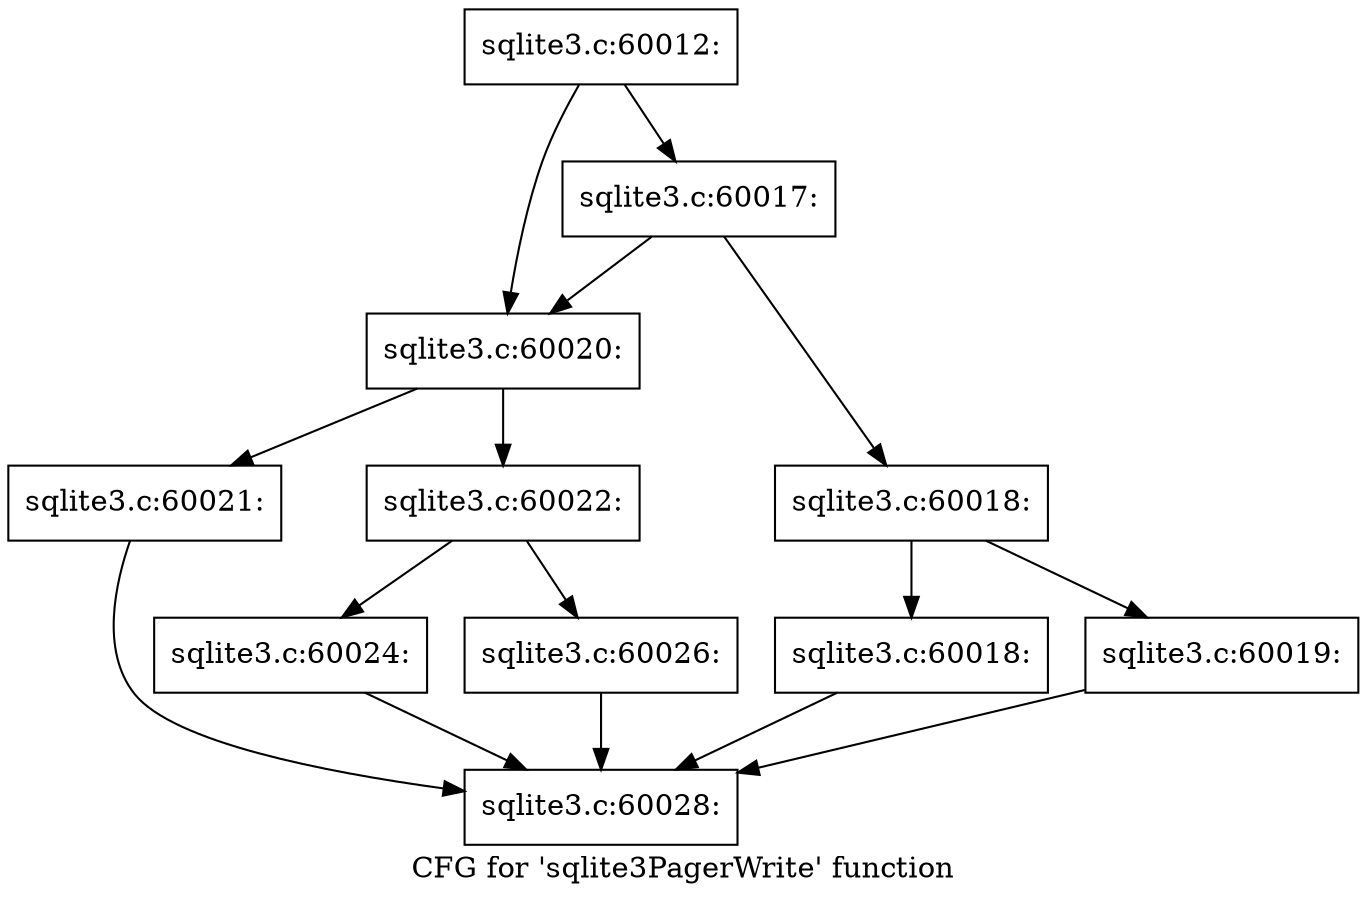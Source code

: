 digraph "CFG for 'sqlite3PagerWrite' function" {
	label="CFG for 'sqlite3PagerWrite' function";

	Node0x55c0f721e030 [shape=record,label="{sqlite3.c:60012:}"];
	Node0x55c0f721e030 -> Node0x55c0f721f710;
	Node0x55c0f721e030 -> Node0x55c0f721f6c0;
	Node0x55c0f721f710 [shape=record,label="{sqlite3.c:60017:}"];
	Node0x55c0f721f710 -> Node0x55c0f721e9e0;
	Node0x55c0f721f710 -> Node0x55c0f721f6c0;
	Node0x55c0f721e9e0 [shape=record,label="{sqlite3.c:60018:}"];
	Node0x55c0f721e9e0 -> Node0x55c0f72201f0;
	Node0x55c0f721e9e0 -> Node0x55c0f7220240;
	Node0x55c0f72201f0 [shape=record,label="{sqlite3.c:60018:}"];
	Node0x55c0f72201f0 -> Node0x55c0f721e1b0;
	Node0x55c0f7220240 [shape=record,label="{sqlite3.c:60019:}"];
	Node0x55c0f7220240 -> Node0x55c0f721e1b0;
	Node0x55c0f721f6c0 [shape=record,label="{sqlite3.c:60020:}"];
	Node0x55c0f721f6c0 -> Node0x55c0f7220a90;
	Node0x55c0f721f6c0 -> Node0x55c0f7220b30;
	Node0x55c0f7220a90 [shape=record,label="{sqlite3.c:60021:}"];
	Node0x55c0f7220a90 -> Node0x55c0f721e1b0;
	Node0x55c0f7220b30 [shape=record,label="{sqlite3.c:60022:}"];
	Node0x55c0f7220b30 -> Node0x55c0f7221360;
	Node0x55c0f7220b30 -> Node0x55c0f7221400;
	Node0x55c0f7221360 [shape=record,label="{sqlite3.c:60024:}"];
	Node0x55c0f7221360 -> Node0x55c0f721e1b0;
	Node0x55c0f7221400 [shape=record,label="{sqlite3.c:60026:}"];
	Node0x55c0f7221400 -> Node0x55c0f721e1b0;
	Node0x55c0f721e1b0 [shape=record,label="{sqlite3.c:60028:}"];
}
